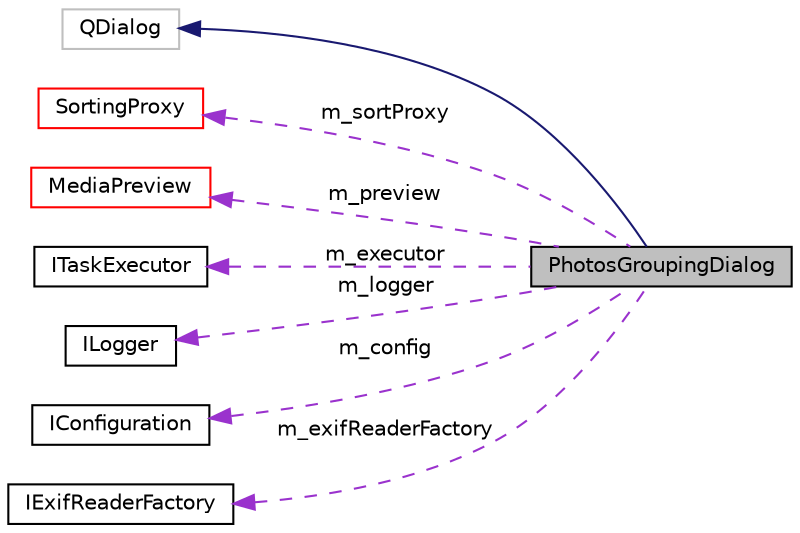 digraph "PhotosGroupingDialog"
{
 // LATEX_PDF_SIZE
  edge [fontname="Helvetica",fontsize="10",labelfontname="Helvetica",labelfontsize="10"];
  node [fontname="Helvetica",fontsize="10",shape=record];
  rankdir="LR";
  Node1 [label="PhotosGroupingDialog",height=0.2,width=0.4,color="black", fillcolor="grey75", style="filled", fontcolor="black",tooltip=" "];
  Node2 -> Node1 [dir="back",color="midnightblue",fontsize="10",style="solid",fontname="Helvetica"];
  Node2 [label="QDialog",height=0.2,width=0.4,color="grey75", fillcolor="white", style="filled",tooltip=" "];
  Node3 -> Node1 [dir="back",color="darkorchid3",fontsize="10",style="dashed",label=" m_sortProxy" ,fontname="Helvetica"];
  Node3 [label="SortingProxy",height=0.2,width=0.4,color="red", fillcolor="white", style="filled",URL="$class_sorting_proxy.html",tooltip=" "];
  Node5 -> Node1 [dir="back",color="darkorchid3",fontsize="10",style="dashed",label=" m_preview" ,fontname="Helvetica"];
  Node5 [label="MediaPreview",height=0.2,width=0.4,color="red", fillcolor="white", style="filled",URL="$class_media_preview.html",tooltip=" "];
  Node8 -> Node1 [dir="back",color="darkorchid3",fontsize="10",style="dashed",label=" m_executor" ,fontname="Helvetica"];
  Node8 [label="ITaskExecutor",height=0.2,width=0.4,color="black", fillcolor="white", style="filled",URL="$struct_i_task_executor.html",tooltip=" "];
  Node9 -> Node1 [dir="back",color="darkorchid3",fontsize="10",style="dashed",label=" m_logger" ,fontname="Helvetica"];
  Node9 [label="ILogger",height=0.2,width=0.4,color="black", fillcolor="white", style="filled",URL="$struct_i_logger.html",tooltip=" "];
  Node10 -> Node1 [dir="back",color="darkorchid3",fontsize="10",style="dashed",label=" m_config" ,fontname="Helvetica"];
  Node10 [label="IConfiguration",height=0.2,width=0.4,color="black", fillcolor="white", style="filled",URL="$struct_i_configuration.html",tooltip=" "];
  Node11 -> Node1 [dir="back",color="darkorchid3",fontsize="10",style="dashed",label=" m_exifReaderFactory" ,fontname="Helvetica"];
  Node11 [label="IExifReaderFactory",height=0.2,width=0.4,color="black", fillcolor="white", style="filled",URL="$struct_i_exif_reader_factory.html",tooltip=" "];
}
